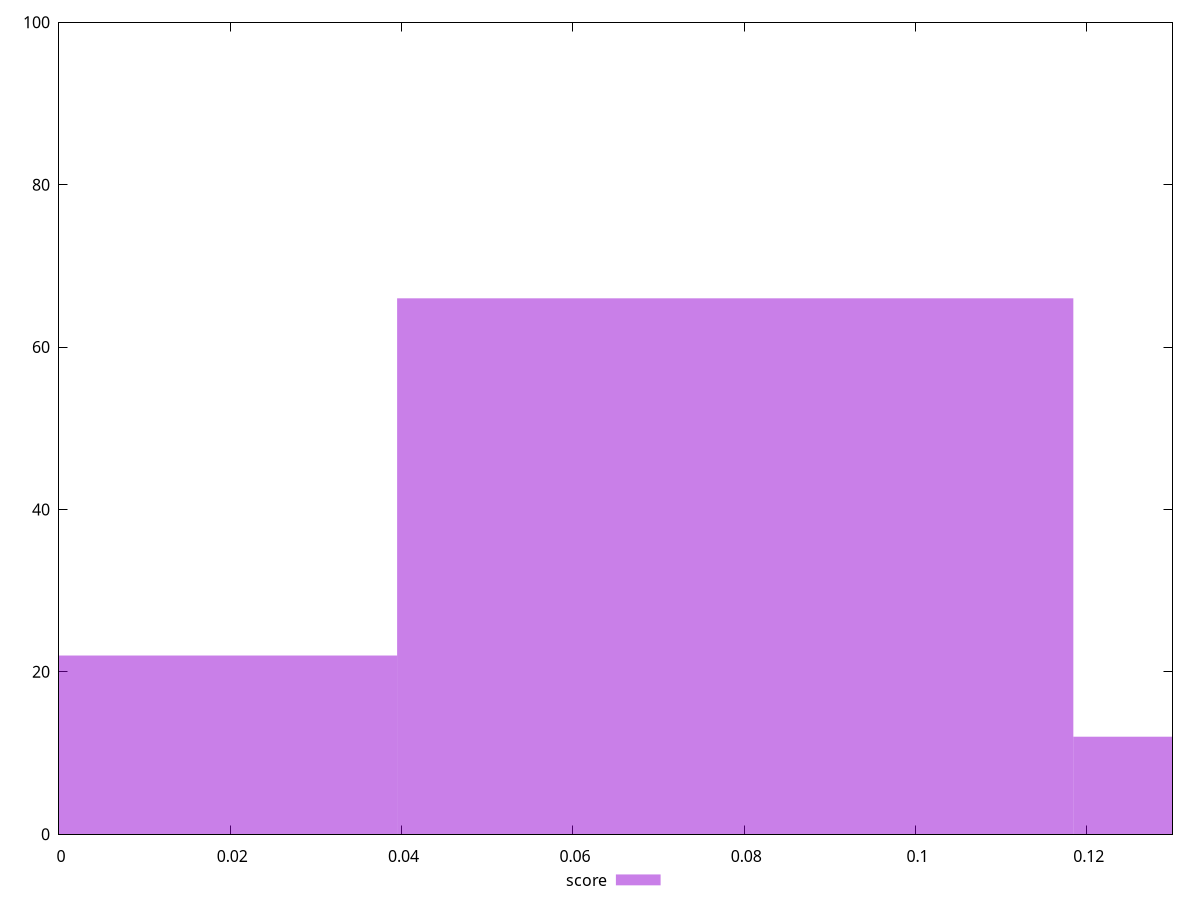 reset

$score <<EOF
0.0789483026112818 66
0.1578966052225636 12
0 22
EOF

set key outside below
set boxwidth 0.0789483026112818
set xrange [0:0.13]
set yrange [0:100]
set trange [0:100]
set style fill transparent solid 0.5 noborder
set terminal svg size 640, 490 enhanced background rgb 'white'
set output "reprap/max-potential-fid/samples/pages+cached+noexternal+nomedia+nocss+nojs/score/histogram.svg"

plot $score title "score" with boxes

reset
